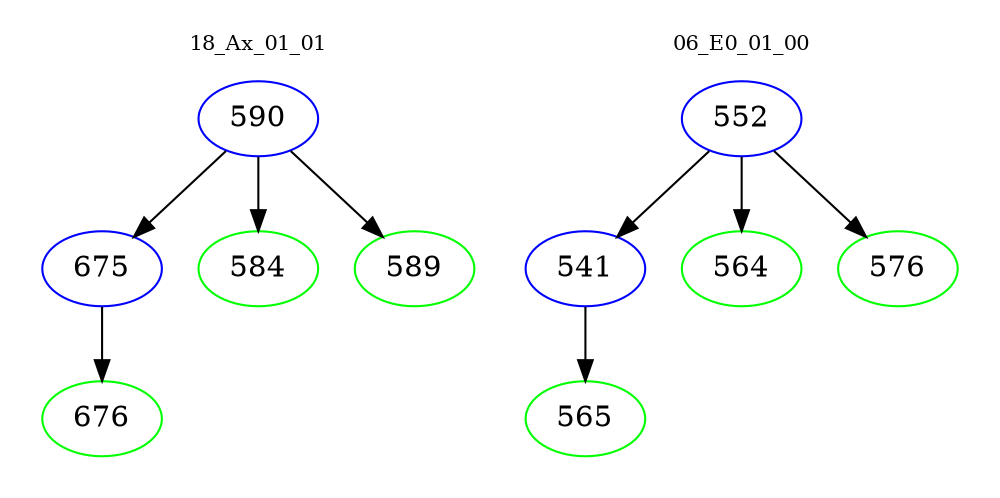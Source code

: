 digraph{
subgraph cluster_0 {
color = white
label = "18_Ax_01_01";
fontsize=10;
T0_590 [label="590", color="blue"]
T0_590 -> T0_675 [color="black"]
T0_675 [label="675", color="blue"]
T0_675 -> T0_676 [color="black"]
T0_676 [label="676", color="green"]
T0_590 -> T0_584 [color="black"]
T0_584 [label="584", color="green"]
T0_590 -> T0_589 [color="black"]
T0_589 [label="589", color="green"]
}
subgraph cluster_1 {
color = white
label = "06_E0_01_00";
fontsize=10;
T1_552 [label="552", color="blue"]
T1_552 -> T1_541 [color="black"]
T1_541 [label="541", color="blue"]
T1_541 -> T1_565 [color="black"]
T1_565 [label="565", color="green"]
T1_552 -> T1_564 [color="black"]
T1_564 [label="564", color="green"]
T1_552 -> T1_576 [color="black"]
T1_576 [label="576", color="green"]
}
}
